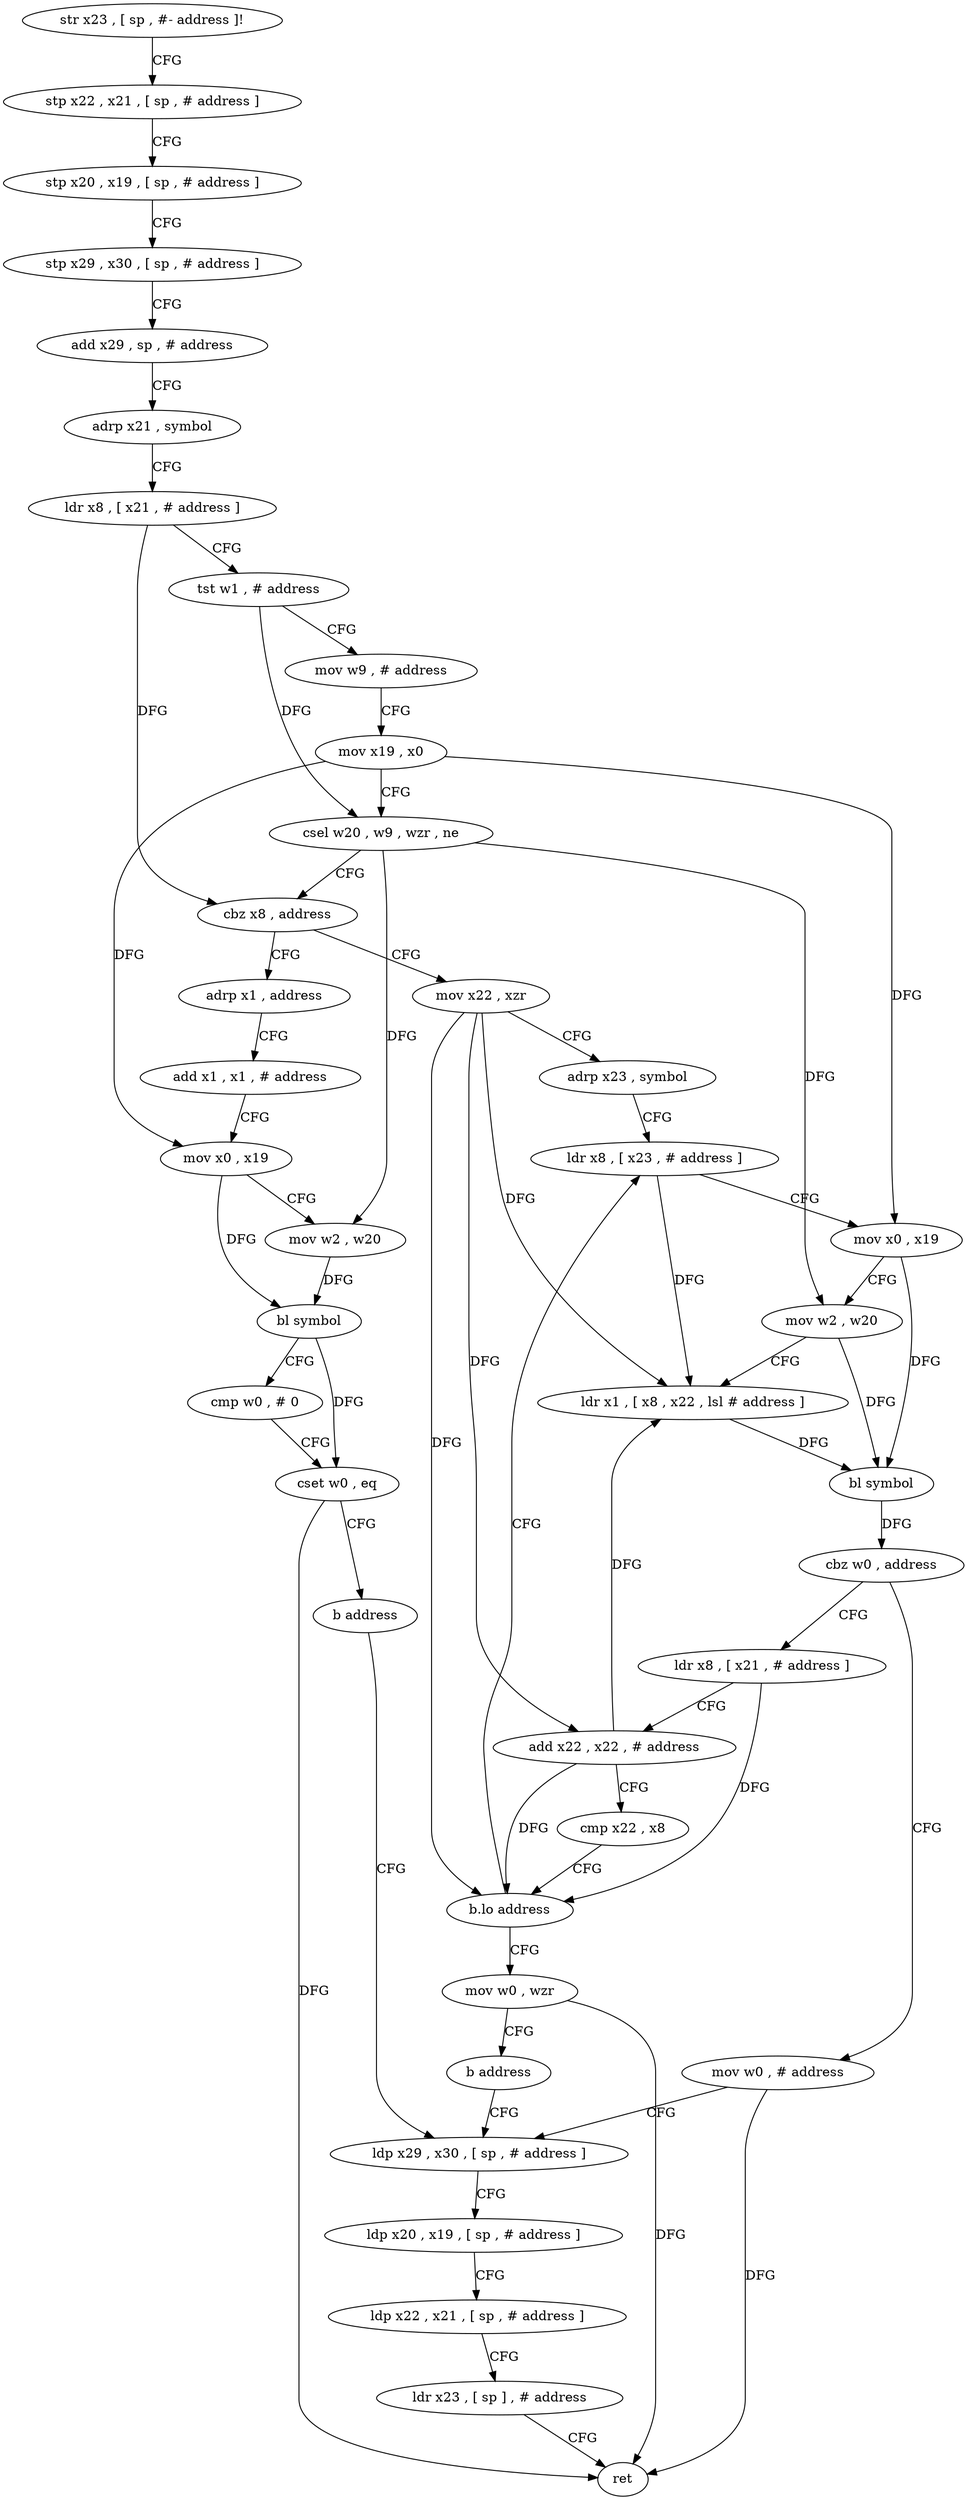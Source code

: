 digraph "func" {
"4219892" [label = "str x23 , [ sp , #- address ]!" ]
"4219896" [label = "stp x22 , x21 , [ sp , # address ]" ]
"4219900" [label = "stp x20 , x19 , [ sp , # address ]" ]
"4219904" [label = "stp x29 , x30 , [ sp , # address ]" ]
"4219908" [label = "add x29 , sp , # address" ]
"4219912" [label = "adrp x21 , symbol" ]
"4219916" [label = "ldr x8 , [ x21 , # address ]" ]
"4219920" [label = "tst w1 , # address" ]
"4219924" [label = "mov w9 , # address" ]
"4219928" [label = "mov x19 , x0" ]
"4219932" [label = "csel w20 , w9 , wzr , ne" ]
"4219936" [label = "cbz x8 , address" ]
"4219996" [label = "adrp x1 , address" ]
"4219940" [label = "mov x22 , xzr" ]
"4220000" [label = "add x1 , x1 , # address" ]
"4220004" [label = "mov x0 , x19" ]
"4220008" [label = "mov w2 , w20" ]
"4220012" [label = "bl symbol" ]
"4220016" [label = "cmp w0 , # 0" ]
"4220020" [label = "cset w0 , eq" ]
"4220024" [label = "b address" ]
"4220032" [label = "ldp x29 , x30 , [ sp , # address ]" ]
"4219944" [label = "adrp x23 , symbol" ]
"4219948" [label = "ldr x8 , [ x23 , # address ]" ]
"4220036" [label = "ldp x20 , x19 , [ sp , # address ]" ]
"4220040" [label = "ldp x22 , x21 , [ sp , # address ]" ]
"4220044" [label = "ldr x23 , [ sp ] , # address" ]
"4220048" [label = "ret" ]
"4220028" [label = "mov w0 , # address" ]
"4219972" [label = "ldr x8 , [ x21 , # address ]" ]
"4219976" [label = "add x22 , x22 , # address" ]
"4219980" [label = "cmp x22 , x8" ]
"4219984" [label = "b.lo address" ]
"4219988" [label = "mov w0 , wzr" ]
"4219952" [label = "mov x0 , x19" ]
"4219956" [label = "mov w2 , w20" ]
"4219960" [label = "ldr x1 , [ x8 , x22 , lsl # address ]" ]
"4219964" [label = "bl symbol" ]
"4219968" [label = "cbz w0 , address" ]
"4219992" [label = "b address" ]
"4219892" -> "4219896" [ label = "CFG" ]
"4219896" -> "4219900" [ label = "CFG" ]
"4219900" -> "4219904" [ label = "CFG" ]
"4219904" -> "4219908" [ label = "CFG" ]
"4219908" -> "4219912" [ label = "CFG" ]
"4219912" -> "4219916" [ label = "CFG" ]
"4219916" -> "4219920" [ label = "CFG" ]
"4219916" -> "4219936" [ label = "DFG" ]
"4219920" -> "4219924" [ label = "CFG" ]
"4219920" -> "4219932" [ label = "DFG" ]
"4219924" -> "4219928" [ label = "CFG" ]
"4219928" -> "4219932" [ label = "CFG" ]
"4219928" -> "4220004" [ label = "DFG" ]
"4219928" -> "4219952" [ label = "DFG" ]
"4219932" -> "4219936" [ label = "CFG" ]
"4219932" -> "4220008" [ label = "DFG" ]
"4219932" -> "4219956" [ label = "DFG" ]
"4219936" -> "4219996" [ label = "CFG" ]
"4219936" -> "4219940" [ label = "CFG" ]
"4219996" -> "4220000" [ label = "CFG" ]
"4219940" -> "4219944" [ label = "CFG" ]
"4219940" -> "4219960" [ label = "DFG" ]
"4219940" -> "4219976" [ label = "DFG" ]
"4219940" -> "4219984" [ label = "DFG" ]
"4220000" -> "4220004" [ label = "CFG" ]
"4220004" -> "4220008" [ label = "CFG" ]
"4220004" -> "4220012" [ label = "DFG" ]
"4220008" -> "4220012" [ label = "DFG" ]
"4220012" -> "4220016" [ label = "CFG" ]
"4220012" -> "4220020" [ label = "DFG" ]
"4220016" -> "4220020" [ label = "CFG" ]
"4220020" -> "4220024" [ label = "CFG" ]
"4220020" -> "4220048" [ label = "DFG" ]
"4220024" -> "4220032" [ label = "CFG" ]
"4220032" -> "4220036" [ label = "CFG" ]
"4219944" -> "4219948" [ label = "CFG" ]
"4219948" -> "4219952" [ label = "CFG" ]
"4219948" -> "4219960" [ label = "DFG" ]
"4220036" -> "4220040" [ label = "CFG" ]
"4220040" -> "4220044" [ label = "CFG" ]
"4220044" -> "4220048" [ label = "CFG" ]
"4220028" -> "4220032" [ label = "CFG" ]
"4220028" -> "4220048" [ label = "DFG" ]
"4219972" -> "4219976" [ label = "CFG" ]
"4219972" -> "4219984" [ label = "DFG" ]
"4219976" -> "4219980" [ label = "CFG" ]
"4219976" -> "4219960" [ label = "DFG" ]
"4219976" -> "4219984" [ label = "DFG" ]
"4219980" -> "4219984" [ label = "CFG" ]
"4219984" -> "4219948" [ label = "CFG" ]
"4219984" -> "4219988" [ label = "CFG" ]
"4219988" -> "4219992" [ label = "CFG" ]
"4219988" -> "4220048" [ label = "DFG" ]
"4219952" -> "4219956" [ label = "CFG" ]
"4219952" -> "4219964" [ label = "DFG" ]
"4219956" -> "4219960" [ label = "CFG" ]
"4219956" -> "4219964" [ label = "DFG" ]
"4219960" -> "4219964" [ label = "DFG" ]
"4219964" -> "4219968" [ label = "DFG" ]
"4219968" -> "4220028" [ label = "CFG" ]
"4219968" -> "4219972" [ label = "CFG" ]
"4219992" -> "4220032" [ label = "CFG" ]
}
